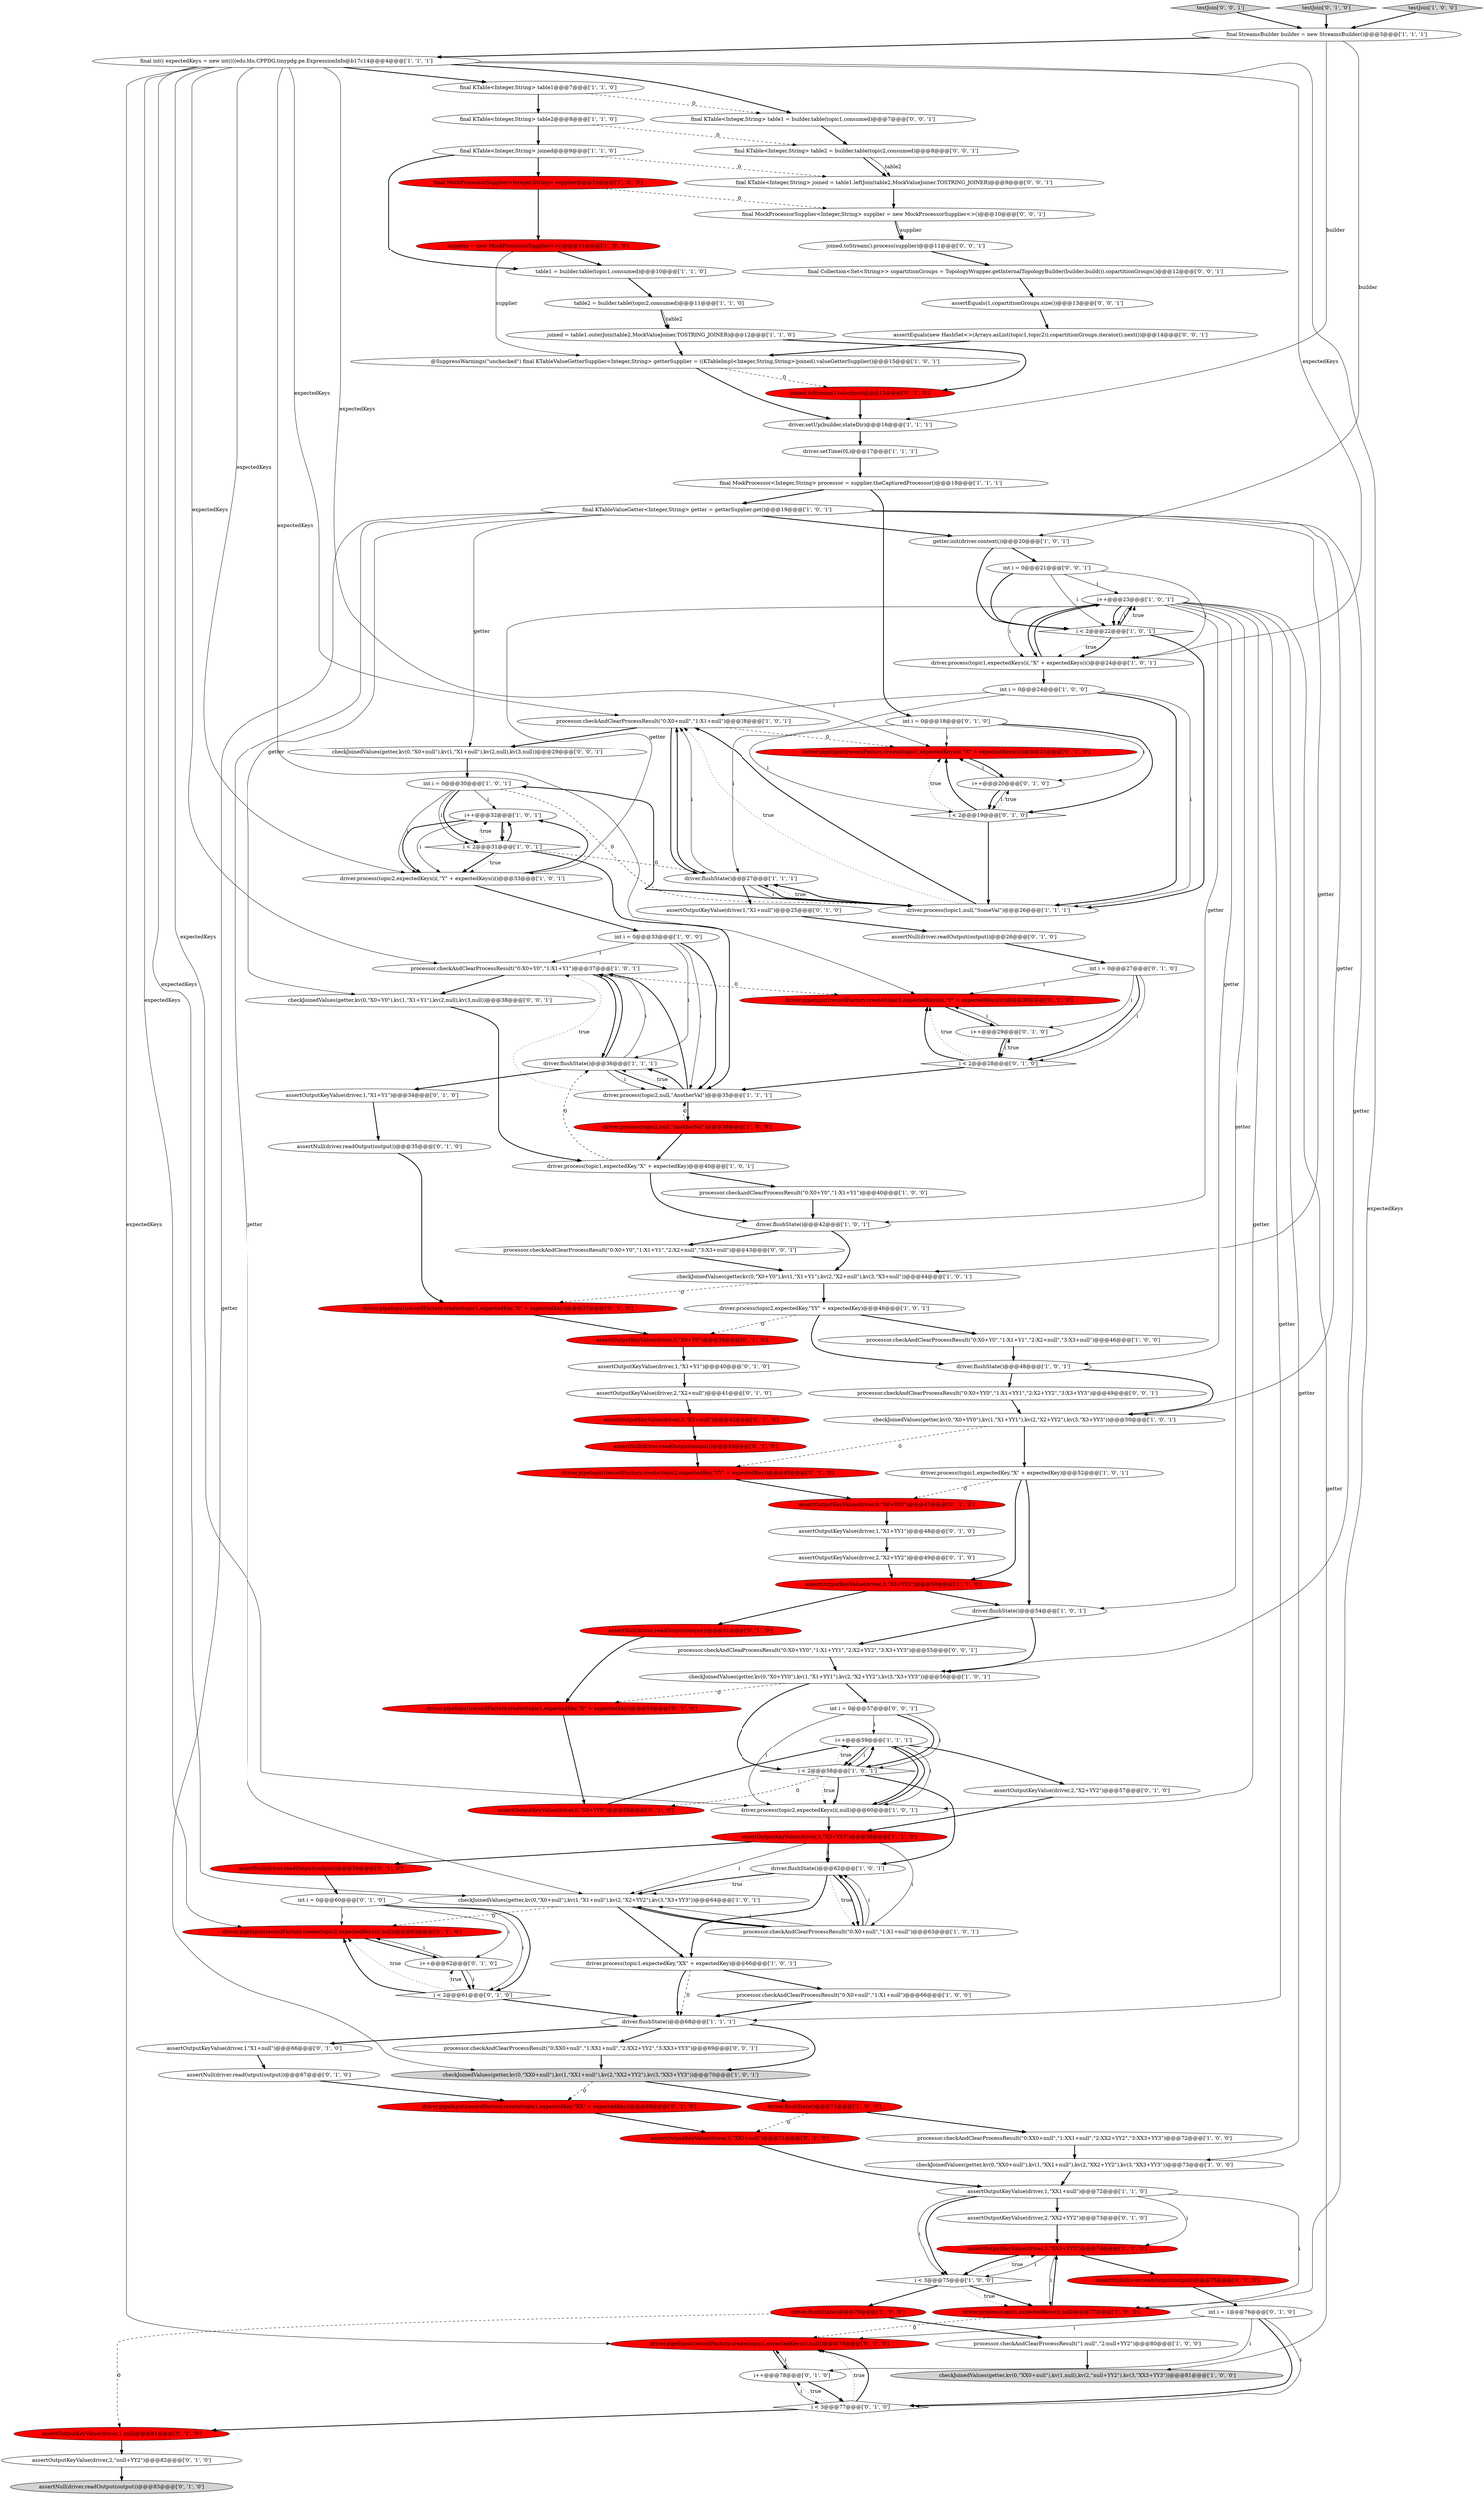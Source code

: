 digraph {
6 [style = filled, label = "int i = 0@@@33@@@['1', '0', '0']", fillcolor = white, shape = ellipse image = "AAA0AAABBB1BBB"];
119 [style = filled, label = "int i = 0@@@57@@@['0', '0', '1']", fillcolor = white, shape = ellipse image = "AAA0AAABBB3BBB"];
12 [style = filled, label = "driver.process(topic1,expectedKey,\"X\" + expectedKey)@@@52@@@['1', '0', '1']", fillcolor = white, shape = ellipse image = "AAA0AAABBB1BBB"];
47 [style = filled, label = "final StreamsBuilder builder = new StreamsBuilder()@@@3@@@['1', '1', '1']", fillcolor = white, shape = ellipse image = "AAA0AAABBB1BBB"];
122 [style = filled, label = "processor.checkAndClearProcessResult(\"0:X0+YY0\",\"1:X1+YY1\",\"2:X2+YY2\",\"3:X3+YY3\")@@@49@@@['0', '0', '1']", fillcolor = white, shape = ellipse image = "AAA0AAABBB3BBB"];
88 [style = filled, label = "driver.pipeInput(recordFactory.create(topic2,expectedKeys(i(,null))@@@63@@@['0', '1', '0']", fillcolor = red, shape = ellipse image = "AAA1AAABBB2BBB"];
87 [style = filled, label = "assertOutputKeyValue(driver,3,\"X3+null\")@@@42@@@['0', '1', '0']", fillcolor = red, shape = ellipse image = "AAA1AAABBB2BBB"];
2 [style = filled, label = "@SuppressWarnings(\"unchecked\") final KTableValueGetterSupplier<Integer,String> getterSupplier = ((KTableImpl<Integer,String,String>)joined).valueGetterSupplier()@@@15@@@['1', '0', '1']", fillcolor = white, shape = ellipse image = "AAA0AAABBB1BBB"];
33 [style = filled, label = "final KTable<Integer,String> table1@@@7@@@['1', '1', '0']", fillcolor = white, shape = ellipse image = "AAA0AAABBB1BBB"];
10 [style = filled, label = "i++@@@32@@@['1', '0', '1']", fillcolor = white, shape = ellipse image = "AAA0AAABBB1BBB"];
91 [style = filled, label = "int i = 1@@@76@@@['0', '1', '0']", fillcolor = white, shape = ellipse image = "AAA0AAABBB2BBB"];
112 [style = filled, label = "testJoin['0', '0', '1']", fillcolor = lightgray, shape = diamond image = "AAA0AAABBB3BBB"];
5 [style = filled, label = "processor.checkAndClearProcessResult(\"0:X0+null\",\"1:X1+null\")@@@66@@@['1', '0', '0']", fillcolor = white, shape = ellipse image = "AAA0AAABBB1BBB"];
41 [style = filled, label = "processor.checkAndClearProcessResult(\"0:X0+Y0\",\"1:X1+Y1\",\"2:X2+null\",\"3:X3+null\")@@@46@@@['1', '0', '0']", fillcolor = white, shape = ellipse image = "AAA0AAABBB1BBB"];
101 [style = filled, label = "i++@@@62@@@['0', '1', '0']", fillcolor = white, shape = ellipse image = "AAA0AAABBB2BBB"];
83 [style = filled, label = "assertOutputKeyValue(driver,0,\"X0+Y0\")@@@39@@@['0', '1', '0']", fillcolor = red, shape = ellipse image = "AAA1AAABBB2BBB"];
58 [style = filled, label = "table2 = builder.table(topic2,consumed)@@@11@@@['1', '1', '0']", fillcolor = white, shape = ellipse image = "AAA0AAABBB1BBB"];
11 [style = filled, label = "driver.flushState()@@@42@@@['1', '0', '1']", fillcolor = white, shape = ellipse image = "AAA0AAABBB1BBB"];
46 [style = filled, label = "driver.process(topic2,expectedKey,\"YY\" + expectedKey)@@@46@@@['1', '0', '1']", fillcolor = white, shape = ellipse image = "AAA0AAABBB1BBB"];
49 [style = filled, label = "driver.flushState()@@@48@@@['1', '0', '1']", fillcolor = white, shape = ellipse image = "AAA0AAABBB1BBB"];
89 [style = filled, label = "int i = 0@@@18@@@['0', '1', '0']", fillcolor = white, shape = ellipse image = "AAA0AAABBB2BBB"];
26 [style = filled, label = "i++@@@59@@@['1', '1', '1']", fillcolor = white, shape = ellipse image = "AAA0AAABBB1BBB"];
117 [style = filled, label = "assertEquals(new HashSet<>(Arrays.asList(topic1,topic2)),copartitionGroups.iterator().next())@@@14@@@['0', '0', '1']", fillcolor = white, shape = ellipse image = "AAA0AAABBB3BBB"];
30 [style = filled, label = "processor.checkAndClearProcessResult(\"0:X0+Y0\",\"1:X1+Y1\")@@@40@@@['1', '0', '0']", fillcolor = white, shape = ellipse image = "AAA0AAABBB1BBB"];
59 [style = filled, label = "final KTableValueGetter<Integer,String> getter = getterSupplier.get()@@@19@@@['1', '0', '1']", fillcolor = white, shape = ellipse image = "AAA0AAABBB1BBB"];
99 [style = filled, label = "testJoin['0', '1', '0']", fillcolor = lightgray, shape = diamond image = "AAA0AAABBB2BBB"];
37 [style = filled, label = "driver.flushState()@@@79@@@['1', '0', '0']", fillcolor = red, shape = ellipse image = "AAA1AAABBB1BBB"];
103 [style = filled, label = "driver.pipeInput(recordFactory.create(topic2,expectedKey,\"YY\" + expectedKey))@@@45@@@['0', '1', '0']", fillcolor = red, shape = ellipse image = "AAA1AAABBB2BBB"];
54 [style = filled, label = "processor.checkAndClearProcessResult(\"0:X0+Y0\",\"1:X1+Y1\")@@@37@@@['1', '0', '1']", fillcolor = white, shape = ellipse image = "AAA0AAABBB1BBB"];
36 [style = filled, label = "checkJoinedValues(getter,kv(0,\"XX0+null\"),kv(1,\"XX1+null\"),kv(2,\"XX2+YY2\"),kv(3,\"XX3+YY3\"))@@@70@@@['1', '0', '1']", fillcolor = lightgray, shape = ellipse image = "AAA0AAABBB1BBB"];
84 [style = filled, label = "assertOutputKeyValue(driver,0,\"X0+YY0\")@@@55@@@['0', '1', '0']", fillcolor = red, shape = ellipse image = "AAA1AAABBB2BBB"];
35 [style = filled, label = "assertOutputKeyValue(driver,3,\"X3+YY3\")@@@58@@@['1', '1', '0']", fillcolor = red, shape = ellipse image = "AAA1AAABBB1BBB"];
48 [style = filled, label = "checkJoinedValues(getter,kv(0,\"X0+Y0\"),kv(1,\"X1+Y1\"),kv(2,\"X2+null\"),kv(3,\"X3+null\"))@@@44@@@['1', '0', '1']", fillcolor = white, shape = ellipse image = "AAA0AAABBB1BBB"];
121 [style = filled, label = "assertEquals(1,copartitionGroups.size())@@@13@@@['0', '0', '1']", fillcolor = white, shape = ellipse image = "AAA0AAABBB3BBB"];
61 [style = filled, label = "i < 2@@@58@@@['1', '0', '1']", fillcolor = white, shape = diamond image = "AAA0AAABBB1BBB"];
90 [style = filled, label = "assertOutputKeyValue(driver,2,\"XX2+YY2\")@@@73@@@['0', '1', '0']", fillcolor = white, shape = ellipse image = "AAA0AAABBB2BBB"];
39 [style = filled, label = "driver.flushState()@@@36@@@['1', '1', '1']", fillcolor = white, shape = ellipse image = "AAA0AAABBB1BBB"];
127 [style = filled, label = "checkJoinedValues(getter,kv(0,\"X0+null\"),kv(1,\"X1+null\"),kv(2,null),kv(3,null))@@@29@@@['0', '0', '1']", fillcolor = white, shape = ellipse image = "AAA0AAABBB3BBB"];
53 [style = filled, label = "driver.flushState()@@@62@@@['1', '0', '1']", fillcolor = white, shape = ellipse image = "AAA0AAABBB1BBB"];
3 [style = filled, label = "i < 2@@@31@@@['1', '0', '1']", fillcolor = white, shape = diamond image = "AAA0AAABBB1BBB"];
80 [style = filled, label = "assertNull(driver.readOutput(output))@@@83@@@['0', '1', '0']", fillcolor = lightgray, shape = ellipse image = "AAA0AAABBB2BBB"];
79 [style = filled, label = "assertOutputKeyValue(driver,1,\"X1+Y1\")@@@34@@@['0', '1', '0']", fillcolor = white, shape = ellipse image = "AAA0AAABBB2BBB"];
24 [style = filled, label = "checkJoinedValues(getter,kv(0,\"XX0+null\"),kv(1,\"XX1+null\"),kv(2,\"XX2+YY2\"),kv(3,\"XX3+YY3\"))@@@73@@@['1', '0', '0']", fillcolor = white, shape = ellipse image = "AAA0AAABBB1BBB"];
27 [style = filled, label = "supplier = new MockProcessorSupplier<>()@@@11@@@['1', '0', '0']", fillcolor = red, shape = ellipse image = "AAA1AAABBB1BBB"];
78 [style = filled, label = "assertOutputKeyValue(driver,2,\"X2+null\")@@@41@@@['0', '1', '0']", fillcolor = white, shape = ellipse image = "AAA0AAABBB2BBB"];
45 [style = filled, label = "checkJoinedValues(getter,kv(0,\"X0+YY0\"),kv(1,\"X1+YY1\"),kv(2,\"X2+YY2\"),kv(3,\"X3+YY3\"))@@@50@@@['1', '0', '1']", fillcolor = white, shape = ellipse image = "AAA0AAABBB1BBB"];
104 [style = filled, label = "assertOutputKeyValue(driver,0,\"XX0+null\")@@@71@@@['0', '1', '0']", fillcolor = red, shape = ellipse image = "AAA1AAABBB2BBB"];
44 [style = filled, label = "assertOutputKeyValue(driver,3,\"X3+YY3\")@@@50@@@['1', '1', '0']", fillcolor = red, shape = ellipse image = "AAA1AAABBB1BBB"];
92 [style = filled, label = "assertOutputKeyValue(driver,1,\"X1+null\")@@@25@@@['0', '1', '0']", fillcolor = white, shape = ellipse image = "AAA0AAABBB2BBB"];
106 [style = filled, label = "driver.pipeInput(recordFactory.create(topic1,expectedKeys(i(,null))@@@79@@@['0', '1', '0']", fillcolor = red, shape = ellipse image = "AAA1AAABBB2BBB"];
15 [style = filled, label = "driver.process(topic2,null,\"AnotherVal\")@@@35@@@['1', '1', '1']", fillcolor = white, shape = ellipse image = "AAA0AAABBB1BBB"];
63 [style = filled, label = "driver.process(topic1,expectedKeys(i(,null)@@@77@@@['1', '0', '0']", fillcolor = red, shape = ellipse image = "AAA1AAABBB1BBB"];
108 [style = filled, label = "assertNull(driver.readOutput(output))@@@75@@@['0', '1', '0']", fillcolor = red, shape = ellipse image = "AAA1AAABBB2BBB"];
73 [style = filled, label = "assertOutputKeyValue(driver,2,\"null+YY2\")@@@82@@@['0', '1', '0']", fillcolor = white, shape = ellipse image = "AAA0AAABBB2BBB"];
128 [style = filled, label = "final KTable<Integer,String> table1 = builder.table(topic1,consumed)@@@7@@@['0', '0', '1']", fillcolor = white, shape = ellipse image = "AAA0AAABBB3BBB"];
64 [style = filled, label = "checkJoinedValues(getter,kv(0,\"X0+YY0\"),kv(1,\"X1+YY1\"),kv(2,\"X2+YY2\"),kv(3,\"X3+YY3\"))@@@56@@@['1', '0', '1']", fillcolor = white, shape = ellipse image = "AAA0AAABBB1BBB"];
18 [style = filled, label = "i++@@@23@@@['1', '0', '1']", fillcolor = white, shape = ellipse image = "AAA0AAABBB1BBB"];
86 [style = filled, label = "assertOutputKeyValue(driver,1,\"X1+Y1\")@@@40@@@['0', '1', '0']", fillcolor = white, shape = ellipse image = "AAA0AAABBB2BBB"];
40 [style = filled, label = "processor.checkAndClearProcessResult(\"0:X0+null\",\"1:X1+null\")@@@28@@@['1', '0', '1']", fillcolor = white, shape = ellipse image = "AAA0AAABBB1BBB"];
56 [style = filled, label = "driver.process(topic2,expectedKeys(i(,null)@@@60@@@['1', '0', '1']", fillcolor = white, shape = ellipse image = "AAA0AAABBB1BBB"];
124 [style = filled, label = "final KTable<Integer,String> joined = table1.leftJoin(table2,MockValueJoiner.TOSTRING_JOINER)@@@9@@@['0', '0', '1']", fillcolor = white, shape = ellipse image = "AAA0AAABBB3BBB"];
65 [style = filled, label = "final MockProcessor<Integer,String> processor = supplier.theCapturedProcessor()@@@18@@@['1', '1', '1']", fillcolor = white, shape = ellipse image = "AAA0AAABBB1BBB"];
118 [style = filled, label = "int i = 0@@@21@@@['0', '0', '1']", fillcolor = white, shape = ellipse image = "AAA0AAABBB3BBB"];
9 [style = filled, label = "driver.process(topic1,expectedKey,\"XX\" + expectedKey)@@@66@@@['1', '0', '1']", fillcolor = white, shape = ellipse image = "AAA0AAABBB1BBB"];
66 [style = filled, label = "assertOutputKeyValue(driver,1,\"X1+null\")@@@66@@@['0', '1', '0']", fillcolor = white, shape = ellipse image = "AAA0AAABBB2BBB"];
4 [style = filled, label = "driver.flushState()@@@54@@@['1', '0', '1']", fillcolor = white, shape = ellipse image = "AAA0AAABBB1BBB"];
60 [style = filled, label = "final KTable<Integer,String> joined@@@9@@@['1', '1', '0']", fillcolor = white, shape = ellipse image = "AAA0AAABBB1BBB"];
113 [style = filled, label = "processor.checkAndClearProcessResult(\"0:X0+YY0\",\"1:X1+YY1\",\"2:X2+YY2\",\"3:X3+YY3\")@@@55@@@['0', '0', '1']", fillcolor = white, shape = ellipse image = "AAA0AAABBB3BBB"];
68 [style = filled, label = "i++@@@78@@@['0', '1', '0']", fillcolor = white, shape = ellipse image = "AAA0AAABBB2BBB"];
38 [style = filled, label = "driver.flushState()@@@27@@@['1', '1', '1']", fillcolor = white, shape = ellipse image = "AAA0AAABBB1BBB"];
13 [style = filled, label = "final int(( expectedKeys = new int((((edu.fdu.CPPDG.tinypdg.pe.ExpressionInfo@b17c14@@@4@@@['1', '1', '1']", fillcolor = white, shape = ellipse image = "AAA0AAABBB1BBB"];
20 [style = filled, label = "driver.setTime(0L)@@@17@@@['1', '1', '1']", fillcolor = white, shape = ellipse image = "AAA0AAABBB1BBB"];
111 [style = filled, label = "driver.pipeInput(recordFactory.create(topic1,expectedKey,\"XX\" + expectedKey))@@@69@@@['0', '1', '0']", fillcolor = red, shape = ellipse image = "AAA1AAABBB2BBB"];
115 [style = filled, label = "final KTable<Integer,String> table2 = builder.table(topic2,consumed)@@@8@@@['0', '0', '1']", fillcolor = white, shape = ellipse image = "AAA0AAABBB3BBB"];
105 [style = filled, label = "assertNull(driver.readOutput(output))@@@26@@@['0', '1', '0']", fillcolor = white, shape = ellipse image = "AAA0AAABBB2BBB"];
125 [style = filled, label = "final MockProcessorSupplier<Integer,String> supplier = new MockProcessorSupplier<>()@@@10@@@['0', '0', '1']", fillcolor = white, shape = ellipse image = "AAA0AAABBB3BBB"];
120 [style = filled, label = "joined.toStream().process(supplier)@@@11@@@['0', '0', '1']", fillcolor = white, shape = ellipse image = "AAA0AAABBB3BBB"];
23 [style = filled, label = "driver.flushState()@@@71@@@['1', '0', '0']", fillcolor = red, shape = ellipse image = "AAA1AAABBB1BBB"];
126 [style = filled, label = "processor.checkAndClearProcessResult(\"0:XX0+null\",\"1:XX1+null\",\"2:XX2+YY2\",\"3:XX3+YY3\")@@@69@@@['0', '0', '1']", fillcolor = white, shape = ellipse image = "AAA0AAABBB3BBB"];
51 [style = filled, label = "assertOutputKeyValue(driver,3,\"XX3+YY3\")@@@74@@@['1', '1', '0']", fillcolor = red, shape = ellipse image = "AAA1AAABBB1BBB"];
114 [style = filled, label = "checkJoinedValues(getter,kv(0,\"X0+Y0\"),kv(1,\"X1+Y1\"),kv(2,null),kv(3,null))@@@38@@@['0', '0', '1']", fillcolor = white, shape = ellipse image = "AAA0AAABBB3BBB"];
107 [style = filled, label = "assertOutputKeyValue(driver,2,\"X2+YY2\")@@@49@@@['0', '1', '0']", fillcolor = white, shape = ellipse image = "AAA0AAABBB2BBB"];
55 [style = filled, label = "testJoin['1', '0', '0']", fillcolor = lightgray, shape = diamond image = "AAA0AAABBB1BBB"];
57 [style = filled, label = "driver.process(topic1,null,\"SomeVal\")@@@26@@@['1', '1', '1']", fillcolor = white, shape = ellipse image = "AAA0AAABBB1BBB"];
102 [style = filled, label = "i < 2@@@28@@@['0', '1', '0']", fillcolor = white, shape = diamond image = "AAA0AAABBB2BBB"];
123 [style = filled, label = "final Collection<Set<String>> copartitionGroups = TopologyWrapper.getInternalTopologyBuilder(builder.build()).copartitionGroups()@@@12@@@['0', '0', '1']", fillcolor = white, shape = ellipse image = "AAA0AAABBB3BBB"];
21 [style = filled, label = "int i = 0@@@30@@@['1', '0', '1']", fillcolor = white, shape = ellipse image = "AAA0AAABBB1BBB"];
52 [style = filled, label = "checkJoinedValues(getter,kv(0,\"XX0+null\"),kv(1,null),kv(2,\"null+YY2\"),kv(3,\"XX3+YY3\"))@@@81@@@['1', '0', '0']", fillcolor = lightgray, shape = ellipse image = "AAA0AAABBB1BBB"];
42 [style = filled, label = "driver.process(topic1,expectedKeys(i(,\"X\" + expectedKeys(i()@@@24@@@['1', '0', '1']", fillcolor = white, shape = ellipse image = "AAA0AAABBB1BBB"];
94 [style = filled, label = "int i = 0@@@27@@@['0', '1', '0']", fillcolor = white, shape = ellipse image = "AAA0AAABBB2BBB"];
72 [style = filled, label = "assertOutputKeyValue(driver,1,\"X1+YY1\")@@@48@@@['0', '1', '0']", fillcolor = white, shape = ellipse image = "AAA0AAABBB2BBB"];
67 [style = filled, label = "assertNull(driver.readOutput(output))@@@43@@@['0', '1', '0']", fillcolor = red, shape = ellipse image = "AAA1AAABBB2BBB"];
100 [style = filled, label = "assertNull(driver.readOutput(output))@@@51@@@['0', '1', '0']", fillcolor = red, shape = ellipse image = "AAA1AAABBB2BBB"];
96 [style = filled, label = "i < 2@@@19@@@['0', '1', '0']", fillcolor = white, shape = diamond image = "AAA0AAABBB2BBB"];
69 [style = filled, label = "i < 3@@@77@@@['0', '1', '0']", fillcolor = white, shape = diamond image = "AAA0AAABBB2BBB"];
71 [style = filled, label = "assertOutputKeyValue(driver,1,null)@@@81@@@['0', '1', '0']", fillcolor = red, shape = ellipse image = "AAA1AAABBB2BBB"];
34 [style = filled, label = "i < 2@@@22@@@['1', '0', '1']", fillcolor = white, shape = diamond image = "AAA0AAABBB1BBB"];
22 [style = filled, label = "assertOutputKeyValue(driver,1,\"XX1+null\")@@@72@@@['1', '1', '0']", fillcolor = white, shape = ellipse image = "AAA0AAABBB1BBB"];
109 [style = filled, label = "assertNull(driver.readOutput(output))@@@67@@@['0', '1', '0']", fillcolor = white, shape = ellipse image = "AAA0AAABBB2BBB"];
77 [style = filled, label = "driver.pipeInput(recordFactory.create(topic1,expectedKey,\"X\" + expectedKey))@@@37@@@['0', '1', '0']", fillcolor = red, shape = ellipse image = "AAA1AAABBB2BBB"];
7 [style = filled, label = "driver.process(topic1,expectedKey,\"X\" + expectedKey)@@@40@@@['1', '0', '1']", fillcolor = white, shape = ellipse image = "AAA0AAABBB1BBB"];
93 [style = filled, label = "assertOutputKeyValue(driver,2,\"X2+YY2\")@@@57@@@['0', '1', '0']", fillcolor = white, shape = ellipse image = "AAA0AAABBB2BBB"];
16 [style = filled, label = "driver.flushState()@@@68@@@['1', '1', '1']", fillcolor = white, shape = ellipse image = "AAA0AAABBB1BBB"];
95 [style = filled, label = "i < 2@@@61@@@['0', '1', '0']", fillcolor = white, shape = diamond image = "AAA0AAABBB2BBB"];
31 [style = filled, label = "getter.init(driver.context())@@@20@@@['1', '0', '1']", fillcolor = white, shape = ellipse image = "AAA0AAABBB1BBB"];
85 [style = filled, label = "joined.toStream().to(output)@@@13@@@['0', '1', '0']", fillcolor = red, shape = ellipse image = "AAA1AAABBB2BBB"];
82 [style = filled, label = "driver.pipeInput(recordFactory.create(topic2,expectedKeys(i(,\"Y\" + expectedKeys(i())@@@30@@@['0', '1', '0']", fillcolor = red, shape = ellipse image = "AAA1AAABBB2BBB"];
62 [style = filled, label = "final MockProcessorSupplier<Integer,String> supplier@@@10@@@['1', '0', '0']", fillcolor = red, shape = ellipse image = "AAA1AAABBB1BBB"];
1 [style = filled, label = "joined = table1.outerJoin(table2,MockValueJoiner.TOSTRING_JOINER)@@@12@@@['1', '1', '0']", fillcolor = white, shape = ellipse image = "AAA0AAABBB1BBB"];
98 [style = filled, label = "int i = 0@@@60@@@['0', '1', '0']", fillcolor = white, shape = ellipse image = "AAA0AAABBB2BBB"];
75 [style = filled, label = "driver.pipeInput(recordFactory.create(topic1,expectedKey,\"X\" + expectedKey))@@@53@@@['0', '1', '0']", fillcolor = red, shape = ellipse image = "AAA1AAABBB2BBB"];
8 [style = filled, label = "processor.checkAndClearProcessResult(\"0:XX0+null\",\"1:XX1+null\",\"2:XX2+YY2\",\"3:XX3+YY3\")@@@72@@@['1', '0', '0']", fillcolor = white, shape = ellipse image = "AAA0AAABBB1BBB"];
32 [style = filled, label = "driver.setUp(builder,stateDir)@@@16@@@['1', '1', '1']", fillcolor = white, shape = ellipse image = "AAA0AAABBB1BBB"];
110 [style = filled, label = "assertNull(driver.readOutput(output))@@@35@@@['0', '1', '0']", fillcolor = white, shape = ellipse image = "AAA0AAABBB2BBB"];
25 [style = filled, label = "table1 = builder.table(topic1,consumed)@@@10@@@['1', '1', '0']", fillcolor = white, shape = ellipse image = "AAA0AAABBB1BBB"];
50 [style = filled, label = "checkJoinedValues(getter,kv(0,\"X0+null\"),kv(1,\"X1+null\"),kv(2,\"X2+YY2\"),kv(3,\"X3+YY3\"))@@@64@@@['1', '0', '1']", fillcolor = white, shape = ellipse image = "AAA0AAABBB1BBB"];
70 [style = filled, label = "assertOutputKeyValue(driver,0,\"X0+YY0\")@@@47@@@['0', '1', '0']", fillcolor = red, shape = ellipse image = "AAA1AAABBB2BBB"];
76 [style = filled, label = "assertNull(driver.readOutput(output))@@@59@@@['0', '1', '0']", fillcolor = red, shape = ellipse image = "AAA1AAABBB2BBB"];
81 [style = filled, label = "i++@@@20@@@['0', '1', '0']", fillcolor = white, shape = ellipse image = "AAA0AAABBB2BBB"];
97 [style = filled, label = "i++@@@29@@@['0', '1', '0']", fillcolor = white, shape = ellipse image = "AAA0AAABBB2BBB"];
29 [style = filled, label = "final KTable<Integer,String> table2@@@8@@@['1', '1', '0']", fillcolor = white, shape = ellipse image = "AAA0AAABBB1BBB"];
14 [style = filled, label = "driver.process(topic2,expectedKeys(i(,\"Y\" + expectedKeys(i()@@@33@@@['1', '0', '1']", fillcolor = white, shape = ellipse image = "AAA0AAABBB1BBB"];
43 [style = filled, label = "i < 3@@@75@@@['1', '0', '0']", fillcolor = white, shape = diamond image = "AAA0AAABBB1BBB"];
0 [style = filled, label = "int i = 0@@@24@@@['1', '0', '0']", fillcolor = white, shape = ellipse image = "AAA0AAABBB1BBB"];
74 [style = filled, label = "driver.pipeInput(recordFactory.create(topic1,expectedKeys(i(,\"X\" + expectedKeys(i())@@@21@@@['0', '1', '0']", fillcolor = red, shape = ellipse image = "AAA1AAABBB2BBB"];
116 [style = filled, label = "processor.checkAndClearProcessResult(\"0:X0+Y0\",\"1:X1+Y1\",\"2:X2+null\",\"3:X3+null\")@@@43@@@['0', '0', '1']", fillcolor = white, shape = ellipse image = "AAA0AAABBB3BBB"];
19 [style = filled, label = "processor.checkAndClearProcessResult(\"1:null\",\"2:null+YY2\")@@@80@@@['1', '0', '0']", fillcolor = white, shape = ellipse image = "AAA0AAABBB1BBB"];
17 [style = filled, label = "processor.checkAndClearProcessResult(\"0:X0+null\",\"1:X1+null\")@@@63@@@['1', '0', '1']", fillcolor = white, shape = ellipse image = "AAA0AAABBB1BBB"];
28 [style = filled, label = "driver.process(topic2,null,\"AnotherVal\")@@@38@@@['1', '0', '0']", fillcolor = red, shape = ellipse image = "AAA1AAABBB1BBB"];
82->97 [style = bold, label=""];
12->44 [style = bold, label=""];
102->15 [style = bold, label=""];
68->69 [style = bold, label=""];
7->30 [style = bold, label=""];
55->47 [style = bold, label=""];
91->69 [style = bold, label=""];
11->116 [style = bold, label=""];
61->56 [style = bold, label=""];
116->48 [style = bold, label=""];
18->11 [style = solid, label="getter"];
15->54 [style = bold, label=""];
96->74 [style = dotted, label="true"];
12->70 [style = dashed, label="0"];
60->124 [style = dashed, label="0"];
34->18 [style = bold, label=""];
51->108 [style = bold, label=""];
59->31 [style = bold, label=""];
43->51 [style = dotted, label="true"];
39->54 [style = bold, label=""];
59->127 [style = solid, label="getter"];
64->75 [style = dashed, label="0"];
16->66 [style = bold, label=""];
40->38 [style = bold, label=""];
95->16 [style = bold, label=""];
26->56 [style = bold, label=""];
62->27 [style = bold, label=""];
9->16 [style = bold, label=""];
68->69 [style = solid, label="i"];
96->81 [style = dotted, label="true"];
95->101 [style = dotted, label="true"];
57->38 [style = dotted, label="true"];
89->74 [style = solid, label="i"];
79->110 [style = bold, label=""];
6->54 [style = solid, label="i"];
30->11 [style = bold, label=""];
17->53 [style = bold, label=""];
73->80 [style = bold, label=""];
94->102 [style = bold, label=""];
119->26 [style = solid, label="i"];
101->95 [style = bold, label=""];
23->104 [style = dashed, label="0"];
36->111 [style = dashed, label="0"];
25->58 [style = bold, label=""];
22->51 [style = solid, label="i"];
89->81 [style = solid, label="i"];
59->114 [style = solid, label="getter"];
97->102 [style = solid, label="i"];
59->48 [style = solid, label="getter"];
9->5 [style = bold, label=""];
57->38 [style = bold, label=""];
26->61 [style = bold, label=""];
56->26 [style = bold, label=""];
124->125 [style = bold, label=""];
2->32 [style = bold, label=""];
26->56 [style = solid, label="i"];
4->64 [style = bold, label=""];
32->20 [style = bold, label=""];
27->25 [style = bold, label=""];
13->82 [style = solid, label="expectedKeys"];
89->96 [style = solid, label="i"];
18->14 [style = solid, label="getter"];
83->86 [style = bold, label=""];
21->3 [style = bold, label=""];
0->38 [style = solid, label="i"];
90->51 [style = bold, label=""];
13->14 [style = solid, label="expectedKeys"];
13->88 [style = solid, label="expectedKeys"];
7->11 [style = bold, label=""];
61->26 [style = bold, label=""];
18->49 [style = solid, label="getter"];
95->88 [style = bold, label=""];
38->57 [style = solid, label="i"];
123->121 [style = bold, label=""];
29->60 [style = bold, label=""];
57->40 [style = bold, label=""];
10->14 [style = bold, label=""];
11->48 [style = bold, label=""];
63->51 [style = bold, label=""];
18->4 [style = solid, label="getter"];
51->43 [style = solid, label="i"];
34->18 [style = dotted, label="true"];
122->45 [style = bold, label=""];
62->125 [style = dashed, label="0"];
89->96 [style = bold, label=""];
22->43 [style = bold, label=""];
97->102 [style = bold, label=""];
67->103 [style = bold, label=""];
60->62 [style = bold, label=""];
4->113 [style = bold, label=""];
34->42 [style = dotted, label="true"];
3->38 [style = dashed, label="0"];
14->10 [style = bold, label=""];
31->118 [style = bold, label=""];
39->54 [style = solid, label="i"];
41->49 [style = bold, label=""];
58->1 [style = solid, label="table2"];
34->42 [style = bold, label=""];
46->83 [style = dashed, label="0"];
86->78 [style = bold, label=""];
23->8 [style = bold, label=""];
49->122 [style = bold, label=""];
119->61 [style = bold, label=""];
76->98 [style = bold, label=""];
40->127 [style = bold, label=""];
127->21 [style = bold, label=""];
109->111 [style = bold, label=""];
121->117 [style = bold, label=""];
46->41 [style = bold, label=""];
6->39 [style = solid, label="i"];
38->57 [style = bold, label=""];
50->88 [style = dashed, label="0"];
33->29 [style = bold, label=""];
3->10 [style = bold, label=""];
81->96 [style = bold, label=""];
91->69 [style = solid, label="i"];
27->2 [style = solid, label="supplier"];
59->36 [style = solid, label="getter"];
104->22 [style = bold, label=""];
98->95 [style = solid, label="i"];
44->4 [style = bold, label=""];
33->128 [style = dashed, label="0"];
44->100 [style = bold, label=""];
57->21 [style = bold, label=""];
118->18 [style = solid, label="i"];
1->85 [style = bold, label=""];
57->40 [style = dotted, label="true"];
103->70 [style = bold, label=""];
21->57 [style = dashed, label="0"];
29->115 [style = dashed, label="0"];
54->114 [style = bold, label=""];
45->103 [style = dashed, label="0"];
39->79 [style = bold, label=""];
21->10 [style = solid, label="i"];
6->15 [style = solid, label="i"];
47->31 [style = solid, label="builder"];
13->54 [style = solid, label="expectedKeys"];
94->82 [style = solid, label="i"];
7->39 [style = dashed, label="0"];
10->14 [style = solid, label="i"];
93->35 [style = bold, label=""];
14->6 [style = bold, label=""];
65->89 [style = bold, label=""];
8->24 [style = bold, label=""];
34->57 [style = bold, label=""];
39->15 [style = solid, label="i"];
59->64 [style = solid, label="getter"];
0->57 [style = bold, label=""];
49->45 [style = bold, label=""];
16->36 [style = bold, label=""];
98->101 [style = solid, label="i"];
118->34 [style = bold, label=""];
9->16 [style = dashed, label="0"];
112->47 [style = bold, label=""];
13->106 [style = solid, label="expectedKeys"];
18->52 [style = solid, label="getter"];
97->82 [style = solid, label="i"];
15->54 [style = dotted, label="true"];
13->128 [style = bold, label=""];
18->34 [style = bold, label=""];
61->56 [style = dotted, label="true"];
50->17 [style = bold, label=""];
78->87 [style = bold, label=""];
3->10 [style = dotted, label="true"];
35->53 [style = solid, label="i"];
69->68 [style = dotted, label="true"];
28->15 [style = dashed, label="0"];
102->82 [style = bold, label=""];
53->50 [style = dotted, label="true"];
88->101 [style = bold, label=""];
100->75 [style = bold, label=""];
101->88 [style = solid, label="i"];
96->74 [style = bold, label=""];
48->77 [style = dashed, label="0"];
47->13 [style = bold, label=""];
13->40 [style = solid, label="expectedKeys"];
42->0 [style = bold, label=""];
31->34 [style = bold, label=""];
60->25 [style = bold, label=""];
6->15 [style = bold, label=""];
56->35 [style = bold, label=""];
48->46 [style = bold, label=""];
53->50 [style = bold, label=""];
5->16 [style = bold, label=""];
107->44 [style = bold, label=""];
54->39 [style = bold, label=""];
13->50 [style = solid, label="expectedKeys"];
58->1 [style = bold, label=""];
72->107 [style = bold, label=""];
110->77 [style = bold, label=""];
106->68 [style = bold, label=""];
71->73 [style = bold, label=""];
17->50 [style = bold, label=""];
18->56 [style = solid, label="getter"];
101->95 [style = solid, label="i"];
111->104 [style = bold, label=""];
35->76 [style = bold, label=""];
16->126 [style = bold, label=""];
47->32 [style = solid, label="builder"];
15->28 [style = bold, label=""];
120->123 [style = bold, label=""];
64->119 [style = bold, label=""];
13->56 [style = solid, label="expectedKeys"];
21->14 [style = solid, label="i"];
118->34 [style = solid, label="i"];
20->65 [style = bold, label=""];
87->67 [style = bold, label=""];
0->57 [style = solid, label="i"];
69->106 [style = dotted, label="true"];
77->83 [style = bold, label=""];
59->50 [style = solid, label="getter"];
43->63 [style = bold, label=""];
54->82 [style = dashed, label="0"];
51->43 [style = bold, label=""];
64->61 [style = bold, label=""];
1->2 [style = bold, label=""];
115->124 [style = bold, label=""];
70->72 [style = bold, label=""];
61->26 [style = dotted, label="true"];
84->26 [style = bold, label=""];
13->63 [style = solid, label="expectedKeys"];
35->50 [style = solid, label="i"];
53->9 [style = bold, label=""];
38->40 [style = bold, label=""];
119->61 [style = solid, label="i"];
95->88 [style = dotted, label="true"];
18->42 [style = solid, label="i"];
37->71 [style = dashed, label="0"];
13->42 [style = solid, label="expectedKeys"];
38->92 [style = bold, label=""];
35->53 [style = bold, label=""];
114->7 [style = bold, label=""];
113->64 [style = bold, label=""];
22->63 [style = solid, label="i"];
98->88 [style = solid, label="i"];
13->74 [style = solid, label="expectedKeys"];
91->68 [style = solid, label="i"];
119->56 [style = solid, label="i"];
102->97 [style = dotted, label="true"];
68->106 [style = solid, label="i"];
61->84 [style = dashed, label="0"];
98->95 [style = bold, label=""];
42->18 [style = bold, label=""];
39->15 [style = bold, label=""];
18->24 [style = solid, label="getter"];
92->105 [style = bold, label=""];
50->9 [style = bold, label=""];
51->63 [style = solid, label="i"];
15->39 [style = dotted, label="true"];
102->82 [style = dotted, label="true"];
75->84 [style = bold, label=""];
46->49 [style = bold, label=""];
3->14 [style = bold, label=""];
0->40 [style = solid, label="i"];
28->7 [style = bold, label=""];
53->17 [style = dotted, label="true"];
17->50 [style = solid, label="i"];
40->74 [style = dashed, label="0"];
91->106 [style = solid, label="i"];
10->3 [style = bold, label=""];
81->74 [style = solid, label="i"];
26->93 [style = bold, label=""];
3->15 [style = bold, label=""];
43->37 [style = bold, label=""];
38->40 [style = solid, label="i"];
22->90 [style = bold, label=""];
22->43 [style = solid, label="i"];
24->22 [style = bold, label=""];
81->96 [style = solid, label="i"];
108->91 [style = bold, label=""];
125->120 [style = bold, label=""];
18->34 [style = solid, label="i"];
45->12 [style = bold, label=""];
74->81 [style = bold, label=""];
59->45 [style = solid, label="getter"];
26->61 [style = solid, label="i"];
61->53 [style = bold, label=""];
35->17 [style = solid, label="i"];
118->42 [style = solid, label="i"];
43->63 [style = dotted, label="true"];
69->71 [style = bold, label=""];
36->23 [style = bold, label=""];
125->120 [style = solid, label="supplier"];
12->4 [style = bold, label=""];
94->102 [style = solid, label="i"];
18->16 [style = solid, label="getter"];
99->47 [style = bold, label=""];
105->94 [style = bold, label=""];
117->2 [style = bold, label=""];
128->115 [style = bold, label=""];
66->109 [style = bold, label=""];
15->39 [style = bold, label=""];
126->36 [style = bold, label=""];
53->17 [style = bold, label=""];
3->14 [style = dotted, label="true"];
65->59 [style = bold, label=""];
96->57 [style = bold, label=""];
17->53 [style = solid, label="i"];
37->19 [style = bold, label=""];
63->106 [style = dashed, label="0"];
94->97 [style = solid, label="i"];
13->33 [style = bold, label=""];
85->32 [style = bold, label=""];
115->124 [style = solid, label="table2"];
21->3 [style = solid, label="i"];
69->106 [style = bold, label=""];
10->3 [style = solid, label="i"];
19->52 [style = bold, label=""];
18->42 [style = bold, label=""];
2->85 [style = dashed, label="0"];
}
